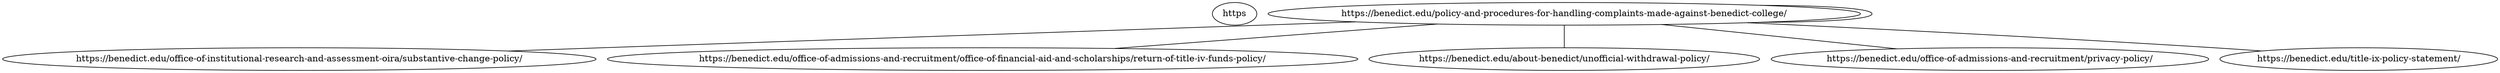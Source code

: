 graph  {
https [child_link="['https://benedict.edu/office-of-institutional-research-and-assessment-oira/substantive-change-policy/', 'https://benedict.edu/office-of-admissions-and-recruitment/office-of-financial-aid-and-scholarships/return-of-title-iv-funds-policy/', 'https://benedict.edu/about-benedict/unofficial-withdrawal-policy/', 'https://benedict.edu/policy-and-procedures-for-handling-complaints-made-against-benedict-college/', 'https://benedict.edu/office-of-admissions-and-recruitment/privacy-policy/', 'https://benedict.edu/title-ix-policy-statement/', 'https://benedict.edu/office-of-institutional-research-and-assessment-oira/substantive-change-policy/', 'https://benedict.edu/office-of-admissions-and-recruitment/office-of-financial-aid-and-scholarships/return-of-title-iv-funds-policy/', 'https://benedict.edu/about-benedict/unofficial-withdrawal-policy/', 'https://benedict.edu/policy-and-procedures-for-handling-complaints-made-against-benedict-college/']", data="b'\nPolicy and Procedures for Handling Complaints Made Against Benedict College | Benedict College | Columbia, South Carolina\nSkip to content\nSearch Benedict.edu\nCommunityWebmailTiger PortalCareers\nAPPLY\nCalendarNews & EventsMenu Toggle\nNewsroom The BEST Tiger News Archives Harambee Festival Photo Galleries\nAcademicsMenu Toggle\nSchoolsMenu Toggle\nSchool of Education, Health and Human ServicesMenu Toggle\nMaster of Science Sport Management\nTyrone Adam Burroughs School of Business and EntrepreneurshipMenu Toggle\nMaster of Business Administration\nSchool of Arts and Sciences School of Science and Engineering\nProgramsMenu Toggle\nCareer Development Services Student Freedom Initiative Honors Program Extended Learning Services\nRegistrar & RecordsMenu Toggle\nOffice of the Registrar & Student Records Transcripts Veterans Graduation Registrar Forms\nOffice of ResearchMenu Toggle\nOrganizational Structure Proposal Development Funding Sources Technology Transfer Office Office of Institutional Research and Assessment (OIRA)Menu Toggle\nSubstantive Change Policy Accreditation Information Student Achievement Data\nLibraryMenu Toggle\nBenjamin F. Payton Learning Resources Center\xe2\x80\x8b About the Library Library Vision and Mission Library Staff Floor Guide Library Policies Library Request About Collections\nNew StudentsMenu Toggle\nNew Student Orientation Parent Checklist FERPA Form Online Registration Tutorials User Account Services Social Media Toolkit for Students\nAdmission & AidMenu Toggle\nAdmissions and RecruitmentMenu Toggle\nOffice of Admissions and Recruitment Office of International Programs Campus Tours Apply Student AccountsMenu Toggle\nOffice of Student Accounts Tuition and Fees\nFinancial Aid & ScholarshipsMenu Toggle\nOffice of Financial Aid and Scholarships Tuition and Fees Financial Aid Forms FAFSA Form Return of Title IV Funds Policy Unofficial Withdrawal Policy Scholarships Make A Payment\nCampus LifeMenu Toggle\nStudent AffairsMenu Toggle\nHousing Student Health Services Dining Hall Campus Police Department Campus Bookstore Swinton Campus Center Gospel Choir Marching Tiger Band of Distinction Policy and Procedures for Handling Complaints Made Against Benedict College\nStudent ServicesMenu Toggle\nCampus Shuttle Counseling and Self-Development Student Handbook Information Technology Services\nAcademic SuccessMenu Toggle\nWelcome from the Student Success Center Academic Success Events Academic Recovery and Probation Management Accessibility Services & Accommodations First Year and Transition Initiatives Technology Support Videos Tutoring Services Writing Lab & Support Math Lab\nStudent ActivitiesMenu Toggle\nStudent Government Association Clubs, Organizations, Fraternities, and Sororities Miss and Mister Benedict College & the Royal Court Greek Life Staff Directory\nAlumniMenu Toggle\nAlumni Relations and Advancement ServicesMenu Toggle\nHomecoming Alumni Classes Half-Century Club Inductees Athletic Hall of Fame Benedict College Alumni Clubs Mather School National Alumni Association National Pre-Alumni Council\nBC National Alumni AssociationMenu Toggle\nBC Band Day in Harlem BCNAA Membership/Audacity to Dream/Annual Meeting Online Payment BCNAA Nomination BCNAA Annual Spring Meeting BCNAA Tiger Rewards BCNAA Awards Miss BCNAA BCNAA Newsletters BCNAA Update Records\nGiveMenu Toggle\nAnnual Gifts Alumni Annual Fund BCNAA Membership/Audacity to Dream/Annual Meeting Online Payment Reunion Gifts and Affinity Groups Memorial and Honor Gifts Capital and Endowed Gifts Donor Recognition Ways to Give\nAboutMenu Toggle\nAbout Benedict CollegeMenu Toggle\nHistory Mission & Vision Why Choose an HBCU? Board of Trustees Consumer Information Contact Us\nAdministrationMenu Toggle\nCampus Police Division of Business and Finance Office of Human Resources Office of Communications and Marketing\nOffice of the PresidentMenu Toggle\nAbout the President Strategic Plan Benedict College Quality Enhancement Plan (QEP)\nDirectory\nSearch Benedict.edu\nMain Menu\nMain Menu\nPolicy and Procedures for Handling Complaints Made Against Benedict College\nLearn More\nVisit\nApply\nDepartment Contact\n1600 Harden StreetColumbia, SC 29204\n803-253-5000\nOffice Hours\n9:00AM - 5:00PM\nPolicy:Complaints made against Benedict College, other than complaints made by students currentlyenrolled at the College, are reviewed and resolved following a systematic and expeditious process, with the Office of the Chief of Staff serving as the central repository for the record ofthe proceedings and resolution of all complaints.Procedure:A person who expresses a complaint about Benedict College must first attempt to resolve thecomplaint by working with the person(s) and office with which the complaint originated. If a resolution is not reached with this attempt, the person working with the complaint will advisethe complainant to state his/her complaint in writing, using the Written Complaint and Resolution Form, and submit it to the head of the applicable department. The written complaintmust be stated clearly, to include:Complainant\xe2\x80\x99s name, contact information, date of filing the complaint, and signatureNature and details of the complaint, including date of occurrence and a detailed description of the incident that resulted in the complaintThe complainant\xe2\x80\x99s proposed resolution to the complaintThe complaint should be filed as soon as possible after the incident occurs; if this is not feasible,the complaint should be filed within 90 days.The administrative office that receives the Written Complaint and Resolution Form takes the following actions:Initiates a record of handling the complaint, using the Written Complaint and Resolution Form, and forwards a copy to the Office of the Chief of Staff for trackingCompiles all information necessary for addressing the complaint, which may include conferences with the complainant and consultations with other staff and administrators, and reaches a resolution to thecomplaintProvides a written resolution to the complainant, with a copy to the Office of the Chief of StaffCompletes the Written Complaint and Resolution Form, files a copy in the respective office, and forwards a copy to the Office of the Chief of StaffThe complaint should be resolved within sixty (60) days from the date the complaint is filed.If the complainant disagrees with the resolution and wishes to pursue the matter further, he/she may appeal to the President of the College.The final appeal for written complaints against Benedict College is to the President of the College.The Office of the Chief of Staff maintains the records of the proceedings and resolutions of all complaintsagainst Benedict College.If the complainant disagrees with the President\xe2\x80\x99s resolution and wishes to pursue the matter further, he/she has the right to contact the SC Commission on Higher Education at https://www.che.sc.gov/CHE_Docs/AcademicAffairs/License/Complaint_procedures_and_form.pdf\nComplete the Written Complaint and Resolution Form\nDownload Form the Written Complaint and Resolution Form\nCommunity\nWebmail\nTiger Portal\nCareers\nCommunity\nWebmail\nTiger Portal\nCareers\nBenedict College1600 Harden Street,\xc2\xa0Columbia, South Carolina 29204Phone: \xc2\xa0803-253-5000 (Campus Operator)\nTwitter\nFacebook-f\nInstagram\nYoutube\n\xc2\xa9 2023 Benedict College. All rights reserved.\nDisclaimer\xc2\xa0 | \xc2\xa0Privacy Policy \xc2\xa0| \xc2\xa0Title IX Policy\nBenedict College is accredited by the Southern Association of Colleges and Schools Commission on Colleges to award baccalaureate and masters degrees. Contact the Southern Association of Colleges and Schools Commission on Colleges at\xc2\xa01866 Southern Lane, Decatur, Georgia 30033- 4097\xc2\xa0or call 404-679-4500 for questions about the accreditation of Benedict College.Notice of Nondiscriminatory PolicyBenedict College admits students of any race, color, national and ethnic origin to all the rights, privileges, programs, and activities generally accorded or made available to students at the school. It does not discriminate on the basis of race, color, national and ethnic origin in administration of its educational policies, admissions policies, scholarship and loan programs, and athletic and other school administered programs.\nSearch for:\nCalendarNews & EventsMenu Toggle\nNewsroom The BEST Tiger News Archives Harambee Festival Photo Galleries\nAcademicsMenu Toggle\nSchoolsMenu Toggle\nSchool of Education, Health and Human ServicesMenu Toggle\nMaster of Science Sport Management\nTyrone Adam Burroughs School of Business and EntrepreneurshipMenu Toggle\nMaster of Business Administration\nSchool of Arts and Sciences School of Science and Engineering\nProgramsMenu Toggle\nCareer Development Services Student Freedom Initiative Honors Program Extended Learning Services\nRegistrar & RecordsMenu Toggle\nOffice of the Registrar & Student Records Transcripts Veterans Graduation Registrar Forms\nOffice of ResearchMenu Toggle\nOrganizational Structure Proposal Development Funding Sources Technology Transfer Office Office of Institutional Research and Assessment (OIRA)Menu Toggle\nSubstantive Change Policy Accreditation Information Student Achievement Data\nLibraryMenu Toggle\nBenjamin F. Payton Learning Resources Center\xe2\x80\x8b About the Library Library Vision and Mission Library Staff Floor Guide Library Policies Library Request About Collections\nNew StudentsMenu Toggle\nNew Student Orientation Parent Checklist FERPA Form Online Registration Tutorials User Account Services Social Media Toolkit for Students\nAdmission & AidMenu Toggle\nAdmissions and RecruitmentMenu Toggle\nOffice of Admissions and Recruitment Office of International Programs Campus Tours Apply Student AccountsMenu Toggle\nOffice of Student Accounts Tuition and Fees\nFinancial Aid & ScholarshipsMenu Toggle\nOffice of Financial Aid and Scholarships Tuition and Fees Financial Aid Forms FAFSA Form Return of Title IV Funds Policy Unofficial Withdrawal Policy Scholarships Make A Payment\nCampus LifeMenu Toggle\nStudent AffairsMenu Toggle\nHousing Student Health Services Dining Hall Campus Police Department Campus Bookstore Swinton Campus Center Gospel Choir Marching Tiger Band of Distinction Policy and Procedures for Handling Complaints Made Against Benedict College\nStudent ServicesMenu Toggle\nCampus Shuttle Counseling and Self-Development Student Handbook Information Technology Services\nAcademic SuccessMenu Toggle\nWelcome from the Student Success Center Academic Success Events Academic Recovery and Probation Management Accessibility Services & Accommodations First Year and Transition Initiatives Technology Support Videos Tutoring Services Writing Lab & Support Math Lab\nStudent ActivitiesMenu Toggle\nStudent Government Association Clubs, Organizations, Fraternities, and Sororities Miss and Mister Benedict College & the Royal Court Greek Life Staff Directory\nAlumniMenu Toggle\nAlumni Relations and Advancement ServicesMenu Toggle\nHomecoming Alumni Classes Half-Century Club Inductees Athletic Hall of Fame Benedict College Alumni Clubs Mather School National Alumni Association National Pre-Alumni Council\nBC National Alumni AssociationMenu Toggle\nBC Band Day in Harlem BCNAA Membership/Audacity to Dream/Annual Meeting Online Payment BCNAA Nomination BCNAA Annual Spring Meeting BCNAA Tiger Rewards BCNAA Awards Miss BCNAA BCNAA Newsletters BCNAA Update Records\nGiveMenu Toggle\nAnnual Gifts Alumni Annual Fund BCNAA Membership/Audacity to Dream/Annual Meeting Online Payment Reunion Gifts and Affinity Groups Memorial and Honor Gifts Capital and Endowed Gifts Donor Recognition Ways to Give\nAboutMenu Toggle\nAbout Benedict CollegeMenu Toggle\nHistory Mission & Vision Why Choose an HBCU? Board of Trustees Consumer Information Contact Us\nAdministrationMenu Toggle\nCampus Police Division of Business and Finance Office of Human Resources Office of Communications and Marketing\nOffice of the PresidentMenu Toggle\nAbout the President Strategic Plan Benedict College Quality Enhancement Plan (QEP)\nDirectory\nCommunity\nWebmail\nTiger Portal\nCareers\nAPPLY\nStart typing and press enter to search\nSearch Benedict.edu\nAPPLY\nGIVE\nScroll to Top\nAboutPrograms and InitiativesNewsEvents and WorkshopsSuccess StoriesResources'"];
https [child_link="['https://benedict.edu/office-of-institutional-research-and-assessment-oira/substantive-change-policy/', 'https://benedict.edu/office-of-admissions-and-recruitment/office-of-financial-aid-and-scholarships/return-of-title-iv-funds-policy/', 'https://benedict.edu/about-benedict/unofficial-withdrawal-policy/', 'https://benedict.edu/policy-and-procedures-for-handling-complaints-made-against-benedict-college/', 'https://benedict.edu/wp-content/uploads/2021/09/14.2-Benedict-College-Substantive-Change-Policy-2021.pdf', 'https://benedict.edu/office-of-institutional-research-and-assessment-oira/substantive-change-policy/', 'https://benedict.edu/office-of-institutional-research-and-assessment-oira/substantive-change-policy/', 'https://benedict.edu/office-of-admissions-and-recruitment/privacy-policy/', 'https://benedict.edu/title-ix-policy-statement/', 'https://benedict.edu/office-of-institutional-research-and-assessment-oira/substantive-change-policy/', 'https://benedict.edu/office-of-admissions-and-recruitment/office-of-financial-aid-and-scholarships/return-of-title-iv-funds-policy/', 'https://benedict.edu/about-benedict/unofficial-withdrawal-policy/', 'https://benedict.edu/policy-and-procedures-for-handling-complaints-made-against-benedict-college/']", data="b'\nSubstantive Change Policy | Benedict College | Columbia, South Carolina\nSkip to content\nSearch Benedict.edu\nCommunityWebmailTiger PortalCareers\nAPPLY\nCalendarNews & EventsMenu Toggle\nNewsroom The BEST Tiger News Archives Harambee Festival Photo Galleries\nAcademicsMenu Toggle\nSchoolsMenu Toggle\nSchool of Education, Health and Human ServicesMenu Toggle\nMaster of Science Sport Management\nTyrone Adam Burroughs School of Business and EntrepreneurshipMenu Toggle\nMaster of Business Administration\nSchool of Arts and Sciences School of Science and Engineering\nProgramsMenu Toggle\nCareer Development Services Student Freedom Initiative Honors Program Extended Learning Services\nRegistrar & RecordsMenu Toggle\nOffice of the Registrar & Student Records Transcripts Veterans Graduation Registrar Forms\nOffice of ResearchMenu Toggle\nOrganizational Structure Proposal Development Funding Sources Technology Transfer Office Office of Institutional Research and Assessment (OIRA)Menu Toggle\nSubstantive Change Policy Accreditation Information Student Achievement Data\nLibraryMenu Toggle\nBenjamin F. Payton Learning Resources Center\xe2\x80\x8b About the Library Library Vision and Mission Library Staff Floor Guide Library Policies Library Request About Collections\nNew StudentsMenu Toggle\nNew Student Orientation Parent Checklist FERPA Form Online Registration Tutorials User Account Services Social Media Toolkit for Students\nAdmission & AidMenu Toggle\nAdmissions and RecruitmentMenu Toggle\nOffice of Admissions and Recruitment Office of International Programs Campus Tours Apply Student AccountsMenu Toggle\nOffice of Student Accounts Tuition and Fees\nFinancial Aid & ScholarshipsMenu Toggle\nOffice of Financial Aid and Scholarships Tuition and Fees Financial Aid Forms FAFSA Form Return of Title IV Funds Policy Unofficial Withdrawal Policy Scholarships Make A Payment\nCampus LifeMenu Toggle\nStudent AffairsMenu Toggle\nHousing Student Health Services Dining Hall Campus Police Department Campus Bookstore Swinton Campus Center Gospel Choir Marching Tiger Band of Distinction Policy and Procedures for Handling Complaints Made Against Benedict College\nStudent ServicesMenu Toggle\nCampus Shuttle Counseling and Self-Development Student Handbook Information Technology Services\nAcademic SuccessMenu Toggle\nWelcome from the Student Success Center Academic Success Events Academic Recovery and Probation Management Accessibility Services & Accommodations First Year and Transition Initiatives Technology Support Videos Tutoring Services Writing Lab & Support Math Lab\nStudent ActivitiesMenu Toggle\nStudent Government Association Clubs, Organizations, Fraternities, and Sororities Miss and Mister Benedict College & the Royal Court Greek Life Staff Directory\nAlumniMenu Toggle\nAlumni Relations and Advancement ServicesMenu Toggle\nHomecoming Alumni Classes Half-Century Club Inductees Athletic Hall of Fame Benedict College Alumni Clubs Mather School National Alumni Association National Pre-Alumni Council\nBC National Alumni AssociationMenu Toggle\nBC Band Day in Harlem BCNAA Membership/Audacity to Dream/Annual Meeting Online Payment BCNAA Nomination BCNAA Annual Spring Meeting BCNAA Tiger Rewards BCNAA Awards Miss BCNAA BCNAA Newsletters BCNAA Update Records\nGiveMenu Toggle\nAnnual Gifts Alumni Annual Fund BCNAA Membership/Audacity to Dream/Annual Meeting Online Payment Reunion Gifts and Affinity Groups Memorial and Honor Gifts Capital and Endowed Gifts Donor Recognition Ways to Give\nAboutMenu Toggle\nAbout Benedict CollegeMenu Toggle\nHistory Mission & Vision Why Choose an HBCU? Board of Trustees Consumer Information Contact Us\nAdministrationMenu Toggle\nCampus Police Division of Business and Finance Office of Human Resources Office of Communications and Marketing\nOffice of the PresidentMenu Toggle\nAbout the President Strategic Plan Benedict College Quality Enhancement Plan (QEP)\nDirectory\nSearch Benedict.edu\nMain Menu\nMain Menu\nSubstantive Change Policy\nLearn More\nVisit\nApply\nBenedict College maintains a Substantive Change Policy that guides its approach to approving and reporting significant changes in its mission, infrastructure, and educational activities. These changes, which alter the character of the institution and/or the essential nature of its services, must be duly reviewed for their impact on a broad range of constituencies and reported to the college\xe2\x80\x99s accrediting bodies.\xc2\xa0 As such, all campus units are required to regularly review and comply with the guidelines contained herein to ensure systematic review, appropriate approvals, and timely reporting prior to the implementation of any substantive change, as defined in this policy.For questions regarding the policy or for assistance in determining if a proposed change qualifies as a substantive change, please contact the College\xe2\x80\x99s SACSCOC Accreditation liaison, Dr, Kimberly Haynes Stephens at (803) 705-4747 or Kimberly.Haynes@Benedict.edu.\nPolicy Document\nOffice of Institutional Research and Assessment (OIRA)\nAccreditation Information\nSubstantive Change Policy\nStudent Achievement Data\nMenu\nOffice of Institutional Research and Assessment (OIRA)\nAccreditation Information\nSubstantive Change Policy\nStudent Achievement Data\nCommunity\nWebmail\nTiger Portal\nCareers\nCommunity\nWebmail\nTiger Portal\nCareers\nBenedict College1600 Harden Street,\xc2\xa0Columbia, South Carolina 29204Phone: \xc2\xa0803-253-5000 (Campus Operator)\nTwitter\nFacebook-f\nInstagram\nYoutube\n\xc2\xa9 2023 Benedict College. All rights reserved.\nDisclaimer\xc2\xa0 | \xc2\xa0Privacy Policy \xc2\xa0| \xc2\xa0Title IX Policy\nBenedict College is accredited by the Southern Association of Colleges and Schools Commission on Colleges to award baccalaureate and masters degrees. Contact the Southern Association of Colleges and Schools Commission on Colleges at\xc2\xa01866 Southern Lane, Decatur, Georgia 30033- 4097\xc2\xa0or call 404-679-4500 for questions about the accreditation of Benedict College.Notice of Nondiscriminatory PolicyBenedict College admits students of any race, color, national and ethnic origin to all the rights, privileges, programs, and activities generally accorded or made available to students at the school. It does not discriminate on the basis of race, color, national and ethnic origin in administration of its educational policies, admissions policies, scholarship and loan programs, and athletic and other school administered programs.\nSearch for:\nCalendarNews & EventsMenu Toggle\nNewsroom The BEST Tiger News Archives Harambee Festival Photo Galleries\nAcademicsMenu Toggle\nSchoolsMenu Toggle\nSchool of Education, Health and Human ServicesMenu Toggle\nMaster of Science Sport Management\nTyrone Adam Burroughs School of Business and EntrepreneurshipMenu Toggle\nMaster of Business Administration\nSchool of Arts and Sciences School of Science and Engineering\nProgramsMenu Toggle\nCareer Development Services Student Freedom Initiative Honors Program Extended Learning Services\nRegistrar & RecordsMenu Toggle\nOffice of the Registrar & Student Records Transcripts Veterans Graduation Registrar Forms\nOffice of ResearchMenu Toggle\nOrganizational Structure Proposal Development Funding Sources Technology Transfer Office Office of Institutional Research and Assessment (OIRA)Menu Toggle\nSubstantive Change Policy Accreditation Information Student Achievement Data\nLibraryMenu Toggle\nBenjamin F. Payton Learning Resources Center\xe2\x80\x8b About the Library Library Vision and Mission Library Staff Floor Guide Library Policies Library Request About Collections\nNew StudentsMenu Toggle\nNew Student Orientation Parent Checklist FERPA Form Online Registration Tutorials User Account Services Social Media Toolkit for Students\nAdmission & AidMenu Toggle\nAdmissions and RecruitmentMenu Toggle\nOffice of Admissions and Recruitment Office of International Programs Campus Tours Apply Student AccountsMenu Toggle\nOffice of Student Accounts Tuition and Fees\nFinancial Aid & ScholarshipsMenu Toggle\nOffice of Financial Aid and Scholarships Tuition and Fees Financial Aid Forms FAFSA Form Return of Title IV Funds Policy Unofficial Withdrawal Policy Scholarships Make A Payment\nCampus LifeMenu Toggle\nStudent AffairsMenu Toggle\nHousing Student Health Services Dining Hall Campus Police Department Campus Bookstore Swinton Campus Center Gospel Choir Marching Tiger Band of Distinction Policy and Procedures for Handling Complaints Made Against Benedict College\nStudent ServicesMenu Toggle\nCampus Shuttle Counseling and Self-Development Student Handbook Information Technology Services\nAcademic SuccessMenu Toggle\nWelcome from the Student Success Center Academic Success Events Academic Recovery and Probation Management Accessibility Services & Accommodations First Year and Transition Initiatives Technology Support Videos Tutoring Services Writing Lab & Support Math Lab\nStudent ActivitiesMenu Toggle\nStudent Government Association Clubs, Organizations, Fraternities, and Sororities Miss and Mister Benedict College & the Royal Court Greek Life Staff Directory\nAlumniMenu Toggle\nAlumni Relations and Advancement ServicesMenu Toggle\nHomecoming Alumni Classes Half-Century Club Inductees Athletic Hall of Fame Benedict College Alumni Clubs Mather School National Alumni Association National Pre-Alumni Council\nBC National Alumni AssociationMenu Toggle\nBC Band Day in Harlem BCNAA Membership/Audacity to Dream/Annual Meeting Online Payment BCNAA Nomination BCNAA Annual Spring Meeting BCNAA Tiger Rewards BCNAA Awards Miss BCNAA BCNAA Newsletters BCNAA Update Records\nGiveMenu Toggle\nAnnual Gifts Alumni Annual Fund BCNAA Membership/Audacity to Dream/Annual Meeting Online Payment Reunion Gifts and Affinity Groups Memorial and Honor Gifts Capital and Endowed Gifts Donor Recognition Ways to Give\nAboutMenu Toggle\nAbout Benedict CollegeMenu Toggle\nHistory Mission & Vision Why Choose an HBCU? Board of Trustees Consumer Information Contact Us\nAdministrationMenu Toggle\nCampus Police Division of Business and Finance Office of Human Resources Office of Communications and Marketing\nOffice of the PresidentMenu Toggle\nAbout the President Strategic Plan Benedict College Quality Enhancement Plan (QEP)\nDirectory\nCommunity\nWebmail\nTiger Portal\nCareers\nAPPLY\nStart typing and press enter to search\nSearch Benedict.edu\nAPPLY\nGIVE\nScroll to Top\nAboutPrograms and InitiativesNewsEvents and WorkshopsSuccess StoriesResources'"];
https [child_link="['https://benedict.edu/office-of-institutional-research-and-assessment-oira/substantive-change-policy/', 'https://benedict.edu/office-of-admissions-and-recruitment/office-of-financial-aid-and-scholarships/return-of-title-iv-funds-policy/', 'https://benedict.edu/about-benedict/unofficial-withdrawal-policy/', 'https://benedict.edu/policy-and-procedures-for-handling-complaints-made-against-benedict-college/', 'https://benedict.edu/office-of-admissions-and-recruitment/office-of-financial-aid-and-scholarships/return-of-title-iv-funds-policy/', 'https://benedict.edu/about-benedict/unofficial-withdrawal-policy/', 'https://benedict.edu/office-of-admissions-and-recruitment/office-of-financial-aid-and-scholarships/return-of-title-iv-funds-policy/', 'https://benedict.edu/about-benedict/unofficial-withdrawal-policy/', 'https://benedict.edu/office-of-admissions-and-recruitment/privacy-policy/', 'https://benedict.edu/title-ix-policy-statement/', 'https://benedict.edu/office-of-institutional-research-and-assessment-oira/substantive-change-policy/', 'https://benedict.edu/office-of-admissions-and-recruitment/office-of-financial-aid-and-scholarships/return-of-title-iv-funds-policy/', 'https://benedict.edu/about-benedict/unofficial-withdrawal-policy/', 'https://benedict.edu/policy-and-procedures-for-handling-complaints-made-against-benedict-college/']", data="b'\nReturn of Title IV Funds Policy | Benedict College | Columbia, South Carolina\nSkip to content\nSearch Benedict.edu\nCommunityWebmailTiger PortalCareers\nAPPLY\nCalendarNews & EventsMenu Toggle\nNewsroom The BEST Tiger News Archives Harambee Festival Photo Galleries\nAcademicsMenu Toggle\nSchoolsMenu Toggle\nSchool of Education, Health and Human ServicesMenu Toggle\nMaster of Science Sport Management\nTyrone Adam Burroughs School of Business and EntrepreneurshipMenu Toggle\nMaster of Business Administration\nSchool of Arts and Sciences School of Science and Engineering\nProgramsMenu Toggle\nCareer Development Services Student Freedom Initiative Honors Program Extended Learning Services\nRegistrar & RecordsMenu Toggle\nOffice of the Registrar & Student Records Transcripts Veterans Graduation Registrar Forms\nOffice of ResearchMenu Toggle\nOrganizational Structure Proposal Development Funding Sources Technology Transfer Office Office of Institutional Research and Assessment (OIRA)Menu Toggle\nSubstantive Change Policy Accreditation Information Student Achievement Data\nLibraryMenu Toggle\nBenjamin F. Payton Learning Resources Center\xe2\x80\x8b About the Library Library Vision and Mission Library Staff Floor Guide Library Policies Library Request About Collections\nNew StudentsMenu Toggle\nNew Student Orientation Parent Checklist FERPA Form Online Registration Tutorials User Account Services Social Media Toolkit for Students\nAdmission & AidMenu Toggle\nAdmissions and RecruitmentMenu Toggle\nOffice of Admissions and Recruitment Office of International Programs Campus Tours Apply Student AccountsMenu Toggle\nOffice of Student Accounts Tuition and Fees\nFinancial Aid & ScholarshipsMenu Toggle\nOffice of Financial Aid and Scholarships Tuition and Fees Financial Aid Forms FAFSA Form Return of Title IV Funds Policy Unofficial Withdrawal Policy Scholarships Make A Payment\nCampus LifeMenu Toggle\nStudent AffairsMenu Toggle\nHousing Student Health Services Dining Hall Campus Police Department Campus Bookstore Swinton Campus Center Gospel Choir Marching Tiger Band of Distinction Policy and Procedures for Handling Complaints Made Against Benedict College\nStudent ServicesMenu Toggle\nCampus Shuttle Counseling and Self-Development Student Handbook Information Technology Services\nAcademic SuccessMenu Toggle\nWelcome from the Student Success Center Academic Success Events Academic Recovery and Probation Management Accessibility Services & Accommodations First Year and Transition Initiatives Technology Support Videos Tutoring Services Writing Lab & Support Math Lab\nStudent ActivitiesMenu Toggle\nStudent Government Association Clubs, Organizations, Fraternities, and Sororities Miss and Mister Benedict College & the Royal Court Greek Life Staff Directory\nAlumniMenu Toggle\nAlumni Relations and Advancement ServicesMenu Toggle\nHomecoming Alumni Classes Half-Century Club Inductees Athletic Hall of Fame Benedict College Alumni Clubs Mather School National Alumni Association National Pre-Alumni Council\nBC National Alumni AssociationMenu Toggle\nBC Band Day in Harlem BCNAA Membership/Audacity to Dream/Annual Meeting Online Payment BCNAA Nomination BCNAA Annual Spring Meeting BCNAA Tiger Rewards BCNAA Awards Miss BCNAA BCNAA Newsletters BCNAA Update Records\nGiveMenu Toggle\nAnnual Gifts Alumni Annual Fund BCNAA Membership/Audacity to Dream/Annual Meeting Online Payment Reunion Gifts and Affinity Groups Memorial and Honor Gifts Capital and Endowed Gifts Donor Recognition Ways to Give\nAboutMenu Toggle\nAbout Benedict CollegeMenu Toggle\nHistory Mission & Vision Why Choose an HBCU? Board of Trustees Consumer Information Contact Us\nAdministrationMenu Toggle\nCampus Police Division of Business and Finance Office of Human Resources Office of Communications and Marketing\nOffice of the PresidentMenu Toggle\nAbout the President Strategic Plan Benedict College Quality Enhancement Plan (QEP)\nDirectory\nSearch Benedict.edu\nMain Menu\nMain Menu\nReturn of Title IV Funds Policy\nLearn More\nVisit\nApply\nDepartment Contact\n1600 Harden StreetColumbia, SC 29204\n803-705-4418\nfinancial.aid@benedict.edu\nOffice Hours\nMonday-Thursday\n1:00PM - 4:00PM\nFriday\nBy Appointment Only\nReturn of Title IV Funds Policy for Students Receiving Federal Financial AidWhen a student withdraws during a period of enrollment in which he/she has begun attendance and has received federal Title IV financial aid, Benedict College is required to determine the amount of earned and unearned Title IV aid. A student is eligible to retain the percentage of Title IV aid disbursed or that could have been disbursed that is equal to the percentage of the enrollment period completed by the student (calculated daily). Scheduled breaks of five or more consecutive days are excluded. The unearned Title IV aid must be returned to the appropriate federal aid program(s). If the student has completed more than 60% of the enrollment period, no Title IV aid needs to be returned.\nTuition and Fees\nFinancial Aid Forms\nFAFSA\nReturn of Title IV Funds Policy\nUnofficial Withdrawal Policy\nScholarships\nMake A Payment\nMenu\nTuition and Fees\nFinancial Aid Forms\nFAFSA\nReturn of Title IV Funds Policy\nUnofficial Withdrawal Policy\nScholarships\nMake A Payment\nCommunity\nWebmail\nTiger Portal\nCareers\nCommunity\nWebmail\nTiger Portal\nCareers\nBenedict College1600 Harden Street,\xc2\xa0Columbia, South Carolina 29204Phone: \xc2\xa0803-253-5000 (Campus Operator)\nTwitter\nFacebook-f\nInstagram\nYoutube\n\xc2\xa9 2023 Benedict College. All rights reserved.\nDisclaimer\xc2\xa0 | \xc2\xa0Privacy Policy \xc2\xa0| \xc2\xa0Title IX Policy\nBenedict College is accredited by the Southern Association of Colleges and Schools Commission on Colleges to award baccalaureate and masters degrees. Contact the Southern Association of Colleges and Schools Commission on Colleges at\xc2\xa01866 Southern Lane, Decatur, Georgia 30033- 4097\xc2\xa0or call 404-679-4500 for questions about the accreditation of Benedict College.Notice of Nondiscriminatory PolicyBenedict College admits students of any race, color, national and ethnic origin to all the rights, privileges, programs, and activities generally accorded or made available to students at the school. It does not discriminate on the basis of race, color, national and ethnic origin in administration of its educational policies, admissions policies, scholarship and loan programs, and athletic and other school administered programs.\nSearch for:\nCalendarNews & EventsMenu Toggle\nNewsroom The BEST Tiger News Archives Harambee Festival Photo Galleries\nAcademicsMenu Toggle\nSchoolsMenu Toggle\nSchool of Education, Health and Human ServicesMenu Toggle\nMaster of Science Sport Management\nTyrone Adam Burroughs School of Business and EntrepreneurshipMenu Toggle\nMaster of Business Administration\nSchool of Arts and Sciences School of Science and Engineering\nProgramsMenu Toggle\nCareer Development Services Student Freedom Initiative Honors Program Extended Learning Services\nRegistrar & RecordsMenu Toggle\nOffice of the Registrar & Student Records Transcripts Veterans Graduation Registrar Forms\nOffice of ResearchMenu Toggle\nOrganizational Structure Proposal Development Funding Sources Technology Transfer Office Office of Institutional Research and Assessment (OIRA)Menu Toggle\nSubstantive Change Policy Accreditation Information Student Achievement Data\nLibraryMenu Toggle\nBenjamin F. Payton Learning Resources Center\xe2\x80\x8b About the Library Library Vision and Mission Library Staff Floor Guide Library Policies Library Request About Collections\nNew StudentsMenu Toggle\nNew Student Orientation Parent Checklist FERPA Form Online Registration Tutorials User Account Services Social Media Toolkit for Students\nAdmission & AidMenu Toggle\nAdmissions and RecruitmentMenu Toggle\nOffice of Admissions and Recruitment Office of International Programs Campus Tours Apply Student AccountsMenu Toggle\nOffice of Student Accounts Tuition and Fees\nFinancial Aid & ScholarshipsMenu Toggle\nOffice of Financial Aid and Scholarships Tuition and Fees Financial Aid Forms FAFSA Form Return of Title IV Funds Policy Unofficial Withdrawal Policy Scholarships Make A Payment\nCampus LifeMenu Toggle\nStudent AffairsMenu Toggle\nHousing Student Health Services Dining Hall Campus Police Department Campus Bookstore Swinton Campus Center Gospel Choir Marching Tiger Band of Distinction Policy and Procedures for Handling Complaints Made Against Benedict College\nStudent ServicesMenu Toggle\nCampus Shuttle Counseling and Self-Development Student Handbook Information Technology Services\nAcademic SuccessMenu Toggle\nWelcome from the Student Success Center Academic Success Events Academic Recovery and Probation Management Accessibility Services & Accommodations First Year and Transition Initiatives Technology Support Videos Tutoring Services Writing Lab & Support Math Lab\nStudent ActivitiesMenu Toggle\nStudent Government Association Clubs, Organizations, Fraternities, and Sororities Miss and Mister Benedict College & the Royal Court Greek Life Staff Directory\nAlumniMenu Toggle\nAlumni Relations and Advancement ServicesMenu Toggle\nHomecoming Alumni Classes Half-Century Club Inductees Athletic Hall of Fame Benedict College Alumni Clubs Mather School National Alumni Association National Pre-Alumni Council\nBC National Alumni AssociationMenu Toggle\nBC Band Day in Harlem BCNAA Membership/Audacity to Dream/Annual Meeting Online Payment BCNAA Nomination BCNAA Annual Spring Meeting BCNAA Tiger Rewards BCNAA Awards Miss BCNAA BCNAA Newsletters BCNAA Update Records\nGiveMenu Toggle\nAnnual Gifts Alumni Annual Fund BCNAA Membership/Audacity to Dream/Annual Meeting Online Payment Reunion Gifts and Affinity Groups Memorial and Honor Gifts Capital and Endowed Gifts Donor Recognition Ways to Give\nAboutMenu Toggle\nAbout Benedict CollegeMenu Toggle\nHistory Mission & Vision Why Choose an HBCU? Board of Trustees Consumer Information Contact Us\nAdministrationMenu Toggle\nCampus Police Division of Business and Finance Office of Human Resources Office of Communications and Marketing\nOffice of the PresidentMenu Toggle\nAbout the President Strategic Plan Benedict College Quality Enhancement Plan (QEP)\nDirectory\nCommunity\nWebmail\nTiger Portal\nCareers\nAPPLY\nStart typing and press enter to search\nSearch Benedict.edu\nAPPLY\nGIVE\nScroll to Top\nAboutPrograms and InitiativesNewsEvents and WorkshopsSuccess StoriesResources'"];
https [child_link="['https://benedict.edu/office-of-institutional-research-and-assessment-oira/substantive-change-policy/', 'https://benedict.edu/office-of-admissions-and-recruitment/office-of-financial-aid-and-scholarships/return-of-title-iv-funds-policy/', 'https://benedict.edu/about-benedict/unofficial-withdrawal-policy/', 'https://benedict.edu/policy-and-procedures-for-handling-complaints-made-against-benedict-college/', 'https://benedict.edu/office-of-admissions-and-recruitment/office-of-financial-aid-and-scholarships/return-of-title-iv-funds-policy/', 'https://benedict.edu/about-benedict/unofficial-withdrawal-policy/', 'https://benedict.edu/office-of-admissions-and-recruitment/office-of-financial-aid-and-scholarships/return-of-title-iv-funds-policy/', 'https://benedict.edu/about-benedict/unofficial-withdrawal-policy/', 'https://benedict.edu/office-of-admissions-and-recruitment/privacy-policy/', 'https://benedict.edu/title-ix-policy-statement/', 'https://benedict.edu/office-of-institutional-research-and-assessment-oira/substantive-change-policy/', 'https://benedict.edu/office-of-admissions-and-recruitment/office-of-financial-aid-and-scholarships/return-of-title-iv-funds-policy/', 'https://benedict.edu/about-benedict/unofficial-withdrawal-policy/', 'https://benedict.edu/policy-and-procedures-for-handling-complaints-made-against-benedict-college/']", data="b'\nUnofficial Withdrawal Policy | Benedict College | Columbia, South Carolina\nSkip to content\nSearch Benedict.edu\nCommunityWebmailTiger PortalCareers\nAPPLY\nCalendarNews & EventsMenu Toggle\nNewsroom The BEST Tiger News Archives Harambee Festival Photo Galleries\nAcademicsMenu Toggle\nSchoolsMenu Toggle\nSchool of Education, Health and Human ServicesMenu Toggle\nMaster of Science Sport Management\nTyrone Adam Burroughs School of Business and EntrepreneurshipMenu Toggle\nMaster of Business Administration\nSchool of Arts and Sciences School of Science and Engineering\nProgramsMenu Toggle\nCareer Development Services Student Freedom Initiative Honors Program Extended Learning Services\nRegistrar & RecordsMenu Toggle\nOffice of the Registrar & Student Records Transcripts Veterans Graduation Registrar Forms\nOffice of ResearchMenu Toggle\nOrganizational Structure Proposal Development Funding Sources Technology Transfer Office Office of Institutional Research and Assessment (OIRA)Menu Toggle\nSubstantive Change Policy Accreditation Information Student Achievement Data\nLibraryMenu Toggle\nBenjamin F. Payton Learning Resources Center\xe2\x80\x8b About the Library Library Vision and Mission Library Staff Floor Guide Library Policies Library Request About Collections\nNew StudentsMenu Toggle\nNew Student Orientation Parent Checklist FERPA Form Online Registration Tutorials User Account Services Social Media Toolkit for Students\nAdmission & AidMenu Toggle\nAdmissions and RecruitmentMenu Toggle\nOffice of Admissions and Recruitment Office of International Programs Campus Tours Apply Student AccountsMenu Toggle\nOffice of Student Accounts Tuition and Fees\nFinancial Aid & ScholarshipsMenu Toggle\nOffice of Financial Aid and Scholarships Tuition and Fees Financial Aid Forms FAFSA Form Return of Title IV Funds Policy Unofficial Withdrawal Policy Scholarships Make A Payment\nCampus LifeMenu Toggle\nStudent AffairsMenu Toggle\nHousing Student Health Services Dining Hall Campus Police Department Campus Bookstore Swinton Campus Center Gospel Choir Marching Tiger Band of Distinction Policy and Procedures for Handling Complaints Made Against Benedict College\nStudent ServicesMenu Toggle\nCampus Shuttle Counseling and Self-Development Student Handbook Information Technology Services\nAcademic SuccessMenu Toggle\nWelcome from the Student Success Center Academic Success Events Academic Recovery and Probation Management Accessibility Services & Accommodations First Year and Transition Initiatives Technology Support Videos Tutoring Services Writing Lab & Support Math Lab\nStudent ActivitiesMenu Toggle\nStudent Government Association Clubs, Organizations, Fraternities, and Sororities Miss and Mister Benedict College & the Royal Court Greek Life Staff Directory\nAlumniMenu Toggle\nAlumni Relations and Advancement ServicesMenu Toggle\nHomecoming Alumni Classes Half-Century Club Inductees Athletic Hall of Fame Benedict College Alumni Clubs Mather School National Alumni Association National Pre-Alumni Council\nBC National Alumni AssociationMenu Toggle\nBC Band Day in Harlem BCNAA Membership/Audacity to Dream/Annual Meeting Online Payment BCNAA Nomination BCNAA Annual Spring Meeting BCNAA Tiger Rewards BCNAA Awards Miss BCNAA BCNAA Newsletters BCNAA Update Records\nGiveMenu Toggle\nAnnual Gifts Alumni Annual Fund BCNAA Membership/Audacity to Dream/Annual Meeting Online Payment Reunion Gifts and Affinity Groups Memorial and Honor Gifts Capital and Endowed Gifts Donor Recognition Ways to Give\nAboutMenu Toggle\nAbout Benedict CollegeMenu Toggle\nHistory Mission & Vision Why Choose an HBCU? Board of Trustees Consumer Information Contact Us\nAdministrationMenu Toggle\nCampus Police Division of Business and Finance Office of Human Resources Office of Communications and Marketing\nOffice of the PresidentMenu Toggle\nAbout the President Strategic Plan Benedict College Quality Enhancement Plan (QEP)\nDirectory\nSearch Benedict.edu\nMain Menu\nMain Menu\nUnofficial Withdrawal Policy\nLearn More\nVisit\nApply\nDepartment Contact\n1600 Harden StreetColumbia, SC 29204\n803-705-4418\nfinancial.aid@benedict.edu\nOffice Hours\nMonday\n1:00PM - 4:00PM\nTuesday\nClosed\nWednesday-Thursday\n1:00PM - 4:00PM\nFriday\nClosed\nStudents receiving federal Title IV financial aid, who do not pass any courses and who do not officially withdraw from the College are considered \xe2\x80\x9cunofficially withdrawn.\xe2\x80\x9d The following procedures are used to determine if students never attend class and/or withdraw unofficially, and to determine repayments due back to aid programs.At the end of each semester, a report is generated of all students who have Title IV federal aid and who have a semester GPA of 0.00. Those students who have all \xe2\x80\x9cF\xe2\x80\x98s\xe2\x80\x9d are assumed to be \xe2\x80\x98unofficially withdrawn\xe2\x80\x99.The last date of attendance as reported by any of the instructors is determined and used in the Return of Title IV Funds calculation.If a last day of attendance cannot otherwise be determined, the student is assumed to have attended 50% of the enrollment period and the formula is calculated based on that length of attendance.\nTuition and Fees\nFinancial Aid Forms\nFAFSA\nReturn of Title IV Funds Policy\nUnofficial Withdrawal Policy\nScholarships\nMake A Payment\nMenu\nTuition and Fees\nFinancial Aid Forms\nFAFSA\nReturn of Title IV Funds Policy\nUnofficial Withdrawal Policy\nScholarships\nMake A Payment\nCommunity\nWebmail\nTiger Portal\nCareers\nCommunity\nWebmail\nTiger Portal\nCareers\nBenedict College1600 Harden Street,\xc2\xa0Columbia, South Carolina 29204Phone: \xc2\xa0803-253-5000 (Campus Operator)\nTwitter\nFacebook-f\nInstagram\nYoutube\n\xc2\xa9 2023 Benedict College. All rights reserved.\nDisclaimer\xc2\xa0 | \xc2\xa0Privacy Policy \xc2\xa0| \xc2\xa0Title IX Policy\nBenedict College is accredited by the Southern Association of Colleges and Schools Commission on Colleges to award baccalaureate and masters degrees. Contact the Southern Association of Colleges and Schools Commission on Colleges at\xc2\xa01866 Southern Lane, Decatur, Georgia 30033- 4097\xc2\xa0or call 404-679-4500 for questions about the accreditation of Benedict College.Notice of Nondiscriminatory PolicyBenedict College admits students of any race, color, national and ethnic origin to all the rights, privileges, programs, and activities generally accorded or made available to students at the school. It does not discriminate on the basis of race, color, national and ethnic origin in administration of its educational policies, admissions policies, scholarship and loan programs, and athletic and other school administered programs.\nSearch for:\nCalendarNews & EventsMenu Toggle\nNewsroom The BEST Tiger News Archives Harambee Festival Photo Galleries\nAcademicsMenu Toggle\nSchoolsMenu Toggle\nSchool of Education, Health and Human ServicesMenu Toggle\nMaster of Science Sport Management\nTyrone Adam Burroughs School of Business and EntrepreneurshipMenu Toggle\nMaster of Business Administration\nSchool of Arts and Sciences School of Science and Engineering\nProgramsMenu Toggle\nCareer Development Services Student Freedom Initiative Honors Program Extended Learning Services\nRegistrar & RecordsMenu Toggle\nOffice of the Registrar & Student Records Transcripts Veterans Graduation Registrar Forms\nOffice of ResearchMenu Toggle\nOrganizational Structure Proposal Development Funding Sources Technology Transfer Office Office of Institutional Research and Assessment (OIRA)Menu Toggle\nSubstantive Change Policy Accreditation Information Student Achievement Data\nLibraryMenu Toggle\nBenjamin F. Payton Learning Resources Center\xe2\x80\x8b About the Library Library Vision and Mission Library Staff Floor Guide Library Policies Library Request About Collections\nNew StudentsMenu Toggle\nNew Student Orientation Parent Checklist FERPA Form Online Registration Tutorials User Account Services Social Media Toolkit for Students\nAdmission & AidMenu Toggle\nAdmissions and RecruitmentMenu Toggle\nOffice of Admissions and Recruitment Office of International Programs Campus Tours Apply Student AccountsMenu Toggle\nOffice of Student Accounts Tuition and Fees\nFinancial Aid & ScholarshipsMenu Toggle\nOffice of Financial Aid and Scholarships Tuition and Fees Financial Aid Forms FAFSA Form Return of Title IV Funds Policy Unofficial Withdrawal Policy Scholarships Make A Payment\nCampus LifeMenu Toggle\nStudent AffairsMenu Toggle\nHousing Student Health Services Dining Hall Campus Police Department Campus Bookstore Swinton Campus Center Gospel Choir Marching Tiger Band of Distinction Policy and Procedures for Handling Complaints Made Against Benedict College\nStudent ServicesMenu Toggle\nCampus Shuttle Counseling and Self-Development Student Handbook Information Technology Services\nAcademic SuccessMenu Toggle\nWelcome from the Student Success Center Academic Success Events Academic Recovery and Probation Management Accessibility Services & Accommodations First Year and Transition Initiatives Technology Support Videos Tutoring Services Writing Lab & Support Math Lab\nStudent ActivitiesMenu Toggle\nStudent Government Association Clubs, Organizations, Fraternities, and Sororities Miss and Mister Benedict College & the Royal Court Greek Life Staff Directory\nAlumniMenu Toggle\nAlumni Relations and Advancement ServicesMenu Toggle\nHomecoming Alumni Classes Half-Century Club Inductees Athletic Hall of Fame Benedict College Alumni Clubs Mather School National Alumni Association National Pre-Alumni Council\nBC National Alumni AssociationMenu Toggle\nBC Band Day in Harlem BCNAA Membership/Audacity to Dream/Annual Meeting Online Payment BCNAA Nomination BCNAA Annual Spring Meeting BCNAA Tiger Rewards BCNAA Awards Miss BCNAA BCNAA Newsletters BCNAA Update Records\nGiveMenu Toggle\nAnnual Gifts Alumni Annual Fund BCNAA Membership/Audacity to Dream/Annual Meeting Online Payment Reunion Gifts and Affinity Groups Memorial and Honor Gifts Capital and Endowed Gifts Donor Recognition Ways to Give\nAboutMenu Toggle\nAbout Benedict CollegeMenu Toggle\nHistory Mission & Vision Why Choose an HBCU? Board of Trustees Consumer Information Contact Us\nAdministrationMenu Toggle\nCampus Police Division of Business and Finance Office of Human Resources Office of Communications and Marketing\nOffice of the PresidentMenu Toggle\nAbout the President Strategic Plan Benedict College Quality Enhancement Plan (QEP)\nDirectory\nCommunity\nWebmail\nTiger Portal\nCareers\nAPPLY\nStart typing and press enter to search\nSearch Benedict.edu\nAPPLY\nGIVE\nScroll to Top\nAboutPrograms and InitiativesNewsEvents and WorkshopsSuccess StoriesResources'"];
https [child_link="['https://benedict.edu/office-of-institutional-research-and-assessment-oira/substantive-change-policy/', 'https://benedict.edu/office-of-admissions-and-recruitment/office-of-financial-aid-and-scholarships/return-of-title-iv-funds-policy/', 'https://benedict.edu/about-benedict/unofficial-withdrawal-policy/', 'https://benedict.edu/policy-and-procedures-for-handling-complaints-made-against-benedict-college/', 'https://benedict.edu/office-of-admissions-and-recruitment/privacy-policy/', 'https://benedict.edu/title-ix-policy-statement/', 'https://benedict.edu/office-of-institutional-research-and-assessment-oira/substantive-change-policy/', 'https://benedict.edu/office-of-admissions-and-recruitment/office-of-financial-aid-and-scholarships/return-of-title-iv-funds-policy/', 'https://benedict.edu/about-benedict/unofficial-withdrawal-policy/', 'https://benedict.edu/policy-and-procedures-for-handling-complaints-made-against-benedict-college/']", data="b'\nPrivacy Policy | Benedict College | Columbia, South Carolina\nSkip to content\nSearch Benedict.edu\nCommunityWebmailTiger PortalCareers\nAPPLY\nCalendarNews & EventsMenu Toggle\nNewsroom The BEST Tiger News Archives Harambee Festival Photo Galleries\nAcademicsMenu Toggle\nSchoolsMenu Toggle\nSchool of Education, Health and Human ServicesMenu Toggle\nMaster of Science Sport Management\nTyrone Adam Burroughs School of Business and EntrepreneurshipMenu Toggle\nMaster of Business Administration\nSchool of Arts and Sciences School of Science and Engineering\nProgramsMenu Toggle\nCareer Development Services Student Freedom Initiative Honors Program Extended Learning Services\nRegistrar & RecordsMenu Toggle\nOffice of the Registrar & Student Records Transcripts Veterans Graduation Registrar Forms\nOffice of ResearchMenu Toggle\nOrganizational Structure Proposal Development Funding Sources Technology Transfer Office Office of Institutional Research and Assessment (OIRA)Menu Toggle\nSubstantive Change Policy Accreditation Information Student Achievement Data\nLibraryMenu Toggle\nBenjamin F. Payton Learning Resources Center\xe2\x80\x8b About the Library Library Vision and Mission Library Staff Floor Guide Library Policies Library Request About Collections\nNew StudentsMenu Toggle\nNew Student Orientation Parent Checklist FERPA Form Online Registration Tutorials User Account Services Social Media Toolkit for Students\nAdmission & AidMenu Toggle\nAdmissions and RecruitmentMenu Toggle\nOffice of Admissions and Recruitment Office of International Programs Campus Tours Apply Student AccountsMenu Toggle\nOffice of Student Accounts Tuition and Fees\nFinancial Aid & ScholarshipsMenu Toggle\nOffice of Financial Aid and Scholarships Tuition and Fees Financial Aid Forms FAFSA Form Return of Title IV Funds Policy Unofficial Withdrawal Policy Scholarships Make A Payment\nCampus LifeMenu Toggle\nStudent AffairsMenu Toggle\nHousing Student Health Services Dining Hall Campus Police Department Campus Bookstore Swinton Campus Center Gospel Choir Marching Tiger Band of Distinction Policy and Procedures for Handling Complaints Made Against Benedict College\nStudent ServicesMenu Toggle\nCampus Shuttle Counseling and Self-Development Student Handbook Information Technology Services\nAcademic SuccessMenu Toggle\nWelcome from the Student Success Center Academic Success Events Academic Recovery and Probation Management Accessibility Services & Accommodations First Year and Transition Initiatives Technology Support Videos Tutoring Services Writing Lab & Support Math Lab\nStudent ActivitiesMenu Toggle\nStudent Government Association Clubs, Organizations, Fraternities, and Sororities Miss and Mister Benedict College & the Royal Court Greek Life Staff Directory\nAlumniMenu Toggle\nAlumni Relations and Advancement ServicesMenu Toggle\nHomecoming Alumni Classes Half-Century Club Inductees Athletic Hall of Fame Benedict College Alumni Clubs Mather School National Alumni Association National Pre-Alumni Council\nBC National Alumni AssociationMenu Toggle\nBC Band Day in Harlem BCNAA Membership/Audacity to Dream/Annual Meeting Online Payment BCNAA Nomination BCNAA Annual Spring Meeting BCNAA Tiger Rewards BCNAA Awards Miss BCNAA BCNAA Newsletters BCNAA Update Records\nGiveMenu Toggle\nAnnual Gifts Alumni Annual Fund BCNAA Membership/Audacity to Dream/Annual Meeting Online Payment Reunion Gifts and Affinity Groups Memorial and Honor Gifts Capital and Endowed Gifts Donor Recognition Ways to Give\nAboutMenu Toggle\nAbout Benedict CollegeMenu Toggle\nHistory Mission & Vision Why Choose an HBCU? Board of Trustees Consumer Information Contact Us\nAdministrationMenu Toggle\nCampus Police Division of Business and Finance Office of Human Resources Office of Communications and Marketing\nOffice of the PresidentMenu Toggle\nAbout the President Strategic Plan Benedict College Quality Enhancement Plan (QEP)\nDirectory\nSearch Benedict.edu\nMain Menu\nMain Menu\nPrivacy Policy\nThis Web page describes the practices of Benedict College with respect to the collection of user information from this website and the use and disclosure of such information.This document only applies to this website and does not address the information we obtain from places other than our website. In addition, other Benedict College and/or other sites on the Web (including those we link to) have their own practices; in all cases we encourage you to ask questions and to provide data only to sites whose practices you understand and trust.\nCollection of Information\nIf you browse this website, you may generally do so anonymously without providing any personal information. However, there are cases in which we may ask you for personal data. We collect non-personally identifiable information about you in a number of ways, including tracking your activities through your IP address or most-recently visited URL. However, we do not collect any personally identifiable information about you unless you voluntarily submit such information to us, such as by filling out a form or survey, entering a contest or sweepstakes, registering your email address with us or emailing us.We do not wish to obtain personally identifiable information from children who are using our site unsupervised. Thus, we ask children to obtain the consent of their parent or guardian before providing us with any personally identifiable information.Benedict College reserves the right to use information collected within our website for our business purposes. If you provide us with information such as telephone number, mailing address, or email address, we may contact you via the provided medium.We do not make available any information that we collect from you to any organizations or companies other than our affiliates.\nUse of Information\nPersonal information provided to us may be used for marketing and promotional purposes only by Benedict College. Except as described in this policy, Benedict College does not rent, sell or otherwise distribute to third parties, your personal information entered on this site without your consent, unless required by law or as disclosed to you when the information is collected. If you do provide us with consent to share your information with other third party companies, we may share your information with third party companies who offer products and services that may be of interest to you. These companies may then contact you directly with product or sample offers, personalized offers and information, or to ask for your feedback on products and programs that they think may be of interest to you.We may share your personal information with our third party service providers on a need-to-know basis. We engage third party service providers to perform certain services on our behalf. In order to perform those services, the service providers may need to know your personal information. We require that they protect this information and only use it to perform services on our behalf. For example, we may use outside shipping companies, credit card processing companies, resellers, distributors and content providers.\nSecurity\nWe use industry-standard methods to protect your personally identifiable information from unauthorized access. Among other techniques, we usually store such information on a computer behind our \xe2\x80\x9cfirewall\xe2\x80\x9d in a secure location, and we often restrict the number of employees internally who can access such data. Of course, there is no such thing as \xe2\x80\x9cperfect security\xe2\x80\x9d on the Internet. Further, please note that a third-party Web host, whose actions we do not control, operates our servers.Amendments to this policy will be posted at this URL and will be effective when posted.\nCookies\nOn some of the pages on its website, Benedict College may use cookies to help provide you with a better, faster, and more personalized experience. A cookie is a small text file that a website that you view can place on your computer or other device. Through them and other similar technologies, information can be collected and stored about your online activities. They can, for example, store and manage user preferences, deliver targeted advertising, enable your access to certain content, and gather analytic and usage data to help us refine and improve our understanding of your interests and your experience on, and resulting from your visits to, our website. Cookies may be \xe2\x80\x9csession\xe2\x80\x9d cookies that last for the duration of your Internet browsing session; or they may be \xe2\x80\x9cpersistent\xe2\x80\x9d cookies that remain on your computer and are active whenever you begin a new browsing session, until you delete them.You can manage website cookies in your browser settings, and you always have the choice to change these settings by accepting, rejecting, or deleting cookies. If you choose to change your settings, you may find that certain functions and features will not work as intended on the Services. All browser settings are slightly different, so to manage cookies, you should refer to the relevant settings within your browser. Please click below for detailed information on how to disable and delete cookies in some commonly used browsers:Mozilla Firefox\xc2\xaeMicrosoft\xc2\xae Internet ExplorerGoogle Chrome\xe2\x84\xa2Safari\xc2\xaeCookies may be one of four types. One type is \xe2\x80\x9cessential.\xe2\x80\x9d These are necessary for you to navigate around a website and to use its features, for example adding items to an online shopping cart. A second type is \xe2\x80\x9cperformance.\xe2\x80\x9d These collect information about how you use the website. Information collected includes, for example, the Internet browsers and operating systems used, the domain name of the website previously visited, the number of visits, average duration of visit, and pages viewed. The information they collect does not identify you personally; it remains aggregated and anonymous. Performance cookies help us to improve our website\xe2\x80\x99s user-friendliness and to enhance your experience. A third type is \xe2\x80\x9cfunctional.\xe2\x80\x9d Functional cookies remember choices you have made related to our website (such as your username, your language, your region, and your preferences as to user-customizable aspects of a web page\xe2\x80\x99s appearance, such as text size and fonts) in order to provide enhanced, more personal features. The information these cookies collect may be anonymized, and they cannot track your browsing activity on other websites. The fourth type is \xe2\x80\x9ctargeted advertising.\xe2\x80\x9d These cookies track your browsing activities and enable advertisers to send to you (that is, to pop-up on your screen) advertising related to things in which your browsing history indicates that you likely have an interest. They can also track and control the number of times you see an ad and so can measure the effectiveness of advertising campaigns. They are usually placed by advertising networks with the website operator\xe2\x80\x99s permission. They remember that you have visited a website and this information is shared with advertisers. As an example, if you visit a page on our website related to one of our products, you may begin to see pop-up notices related to that or other products in your future Internet browsing. For more information about such interest-based advertising,\xc2\xa0visit the Interactive Advertising Bureau\xe2\x80\x99s website.If you opt out of interest-based advertising, you may still receive advertising when you visit our website or advertising about our products when you are on other websites, but we will not be using information collected about you so that the advertising that you do see will not be customized to your interests. You can exercise your online advertising choices at\xc2\xa0http://optout.aboutads.info\xc2\xa0or by clicking the AdChoices icon in an ad and following the instructions. You may also opt out of receiving interest-based ads from many sites through the\xc2\xa0Network Advertising Initiative\xe2\x80\x99s (NAI) Opt Out Tool\xc2\xa0and in the EU at\xc2\xa0http://www.youronlinechoices.com/.\xc2\xa0Another tool you can use to control advertising on your mobile device is the\xc2\xa0AppChoices App.Remember, if you delete cookies, use a different device, or change web browsers, you may need to opt out again.\nUse of Cookies, Pixel Tags, and Similar Technology\nWe may use 3rd party vendor remarketing tracking cookies, such as Google Ads and Facebook tracking cookies. This means we may continue to show ads to you across the internet. We use remarketing services to advertise on third party websites, including Google Ads and Facebook and Instagram, to previous visitors to our site. It could mean that we advertise to previous visitors who haven\xe2\x80\x99t completed a task on our site. This could be in the form of an advertisement on the Google search results page, or a site in the Google Display Network or inside of a social media platform such as Facebook or Instagram. Third-party vendors, including Google, use cookies to serve ads based on someone\xe2\x80\x99s past visits to the Benedict College website. Of course, any data collected will be used in accordance with our own privacy policy and Google and Facebook privacy policies.For Google specifically, you can set preferences for how Google advertises to you using the Google Ad Preferences page at https://support.google.com/accounts/answer/2662856\xc2\xa0 and if you want to you can opt out of interest-based advertising entirely by cookie settings or permanently using a browser plugin. Please note that, if you delete your cookies or upgrade your browser after having opted out, you will need to opt out again. Further, if you use multiple browsers or devices you will need to execute this opt out on each browser or device.For Facebook, you may opt out on the Facebook platform by updating your privacy settings. Help with this may be found here https://www.facebook.com/help/568137493302217\nUse of Google Analytics\nThis website uses Google Analytics, a web analytics service provided by Google Inc. (\xe2\x80\x9cGoogle\xe2\x80\x9d). Google Analytics uses so-called \xe2\x80\x9ccookies\xe2\x80\x9d, text files that are stored on your computer and that allow an analysis of the use of the website by you. By The information generated by the cookie about your use of this website is generally transmitted to a Google server and stored there.\xc2\xa0On behalf of the operator of this website, Google will use this information to evaluate use of the website, to compile reports on website activity and to provide other services related to website usage and internet usage to the website operator.You\xc2\xa0may\xc2\xa0prevent the collection by Google of the data generated by the cookie and related to your use of the website (including your IP address) as well as the processing of this data by Google by using the browser plug-in available under the following link\xc2\xa0to\xc2\xa0download and install:\xe2\x80\xafhttps://tools.google.com/dlpage/gaoptout/This website has turned on IP Anonymization feature in Google Analytics. Using this feature masks the full IP address of your visit so that your exact IP Address is not stored by Google.We use Google Analytics to analyze and regularly improve the use of our website. With the statistics, we can improve our offer and make it more interesting for our users. Aggregated reports from Google Analytics may be shared with internal teams, affiliates, and partners.\nOther Analytic Tools\nWe may use other analytic tools to gather aggregate, non-identifiable information. Such tools enable us to gather information such as what pages people visit, which products they look at, what device they use and where they are located.\nDo-Not-Track\nCurrently, (i) other parties (e.g. third-party advertising networks and analytics providers) may not collect personal information about your online activities over time and across different websites when you use our website or services, and (ii) we do not respond to, or take any specific action in connection with the receipt of, Do-Not-Track signals or other similar mechanisms regarding the collection of personally identifiable information about an individual consumer\xe2\x80\x99s online activities over time and across third-party websites or online services.\nPolicies for Children\nGenerally, our websites are not intended for children under the age of 13 and we do not knowingly collect information from children under such age; moreover, Benedict College encourages parents and guardians to monitor and participate in their children\xe2\x80\x99s online activities. Where appropriate, Benedict College may ask you to indicate your age to verify compliance with these policies.Linked SitesPlease be advised that this website may contain links to third party websites. The linked sites are not under the control of Benedict College, and we are not responsible for the content, or privacy practices or other activities of any linked site or any link on a linked site.This is a web site of Benedict College.Our postal address: 1600 Harden Street, Columbia, SC 29204\nChanges to your Personal Information\nIn case you have questions about this policy or our related practices, or wish to review, update or delete personal information about yourself submitted to or collected by us, we will endeavor to answer such questions, facilitate such review and correct, update or remove the personal data in question, as requested. In such case, please contact us via the contact points specified below:We can be reached via e-mail at admissions@benedict.edu or you can reach us by telephone at 803-705-4910.This privacy notice discloses the privacy practices for benedict.edu. This privacy notice applies solely to information collected by this website.\nCommunity\nWebmail\nTiger Portal\nCareers\nCommunity\nWebmail\nTiger Portal\nCareers\nBenedict College1600 Harden Street,\xc2\xa0Columbia, South Carolina 29204Phone: \xc2\xa0803-253-5000 (Campus Operator)\nTwitter\nFacebook-f\nInstagram\nYoutube\n\xc2\xa9 2023 Benedict College. All rights reserved.\nDisclaimer\xc2\xa0 | \xc2\xa0Privacy Policy \xc2\xa0| \xc2\xa0Title IX Policy\nBenedict College is accredited by the Southern Association of Colleges and Schools Commission on Colleges to award baccalaureate and masters degrees. Contact the Southern Association of Colleges and Schools Commission on Colleges at\xc2\xa01866 Southern Lane, Decatur, Georgia 30033- 4097\xc2\xa0or call 404-679-4500 for questions about the accreditation of Benedict College.Notice of Nondiscriminatory PolicyBenedict College admits students of any race, color, national and ethnic origin to all the rights, privileges, programs, and activities generally accorded or made available to students at the school. It does not discriminate on the basis of race, color, national and ethnic origin in administration of its educational policies, admissions policies, scholarship and loan programs, and athletic and other school administered programs.\nSearch for:\nCalendarNews & EventsMenu Toggle\nNewsroom The BEST Tiger News Archives Harambee Festival Photo Galleries\nAcademicsMenu Toggle\nSchoolsMenu Toggle\nSchool of Education, Health and Human ServicesMenu Toggle\nMaster of Science Sport Management\nTyrone Adam Burroughs School of Business and EntrepreneurshipMenu Toggle\nMaster of Business Administration\nSchool of Arts and Sciences School of Science and Engineering\nProgramsMenu Toggle\nCareer Development Services Student Freedom Initiative Honors Program Extended Learning Services\nRegistrar & RecordsMenu Toggle\nOffice of the Registrar & Student Records Transcripts Veterans Graduation Registrar Forms\nOffice of ResearchMenu Toggle\nOrganizational Structure Proposal Development Funding Sources Technology Transfer Office Office of Institutional Research and Assessment (OIRA)Menu Toggle\nSubstantive Change Policy Accreditation Information Student Achievement Data\nLibraryMenu Toggle\nBenjamin F. Payton Learning Resources Center\xe2\x80\x8b About the Library Library Vision and Mission Library Staff Floor Guide Library Policies Library Request About Collections\nNew StudentsMenu Toggle\nNew Student Orientation Parent Checklist FERPA Form Online Registration Tutorials User Account Services Social Media Toolkit for Students\nAdmission & AidMenu Toggle\nAdmissions and RecruitmentMenu Toggle\nOffice of Admissions and Recruitment Office of International Programs Campus Tours Apply Student AccountsMenu Toggle\nOffice of Student Accounts Tuition and Fees\nFinancial Aid & ScholarshipsMenu Toggle\nOffice of Financial Aid and Scholarships Tuition and Fees Financial Aid Forms FAFSA Form Return of Title IV Funds Policy Unofficial Withdrawal Policy Scholarships Make A Payment\nCampus LifeMenu Toggle\nStudent AffairsMenu Toggle\nHousing Student Health Services Dining Hall Campus Police Department Campus Bookstore Swinton Campus Center Gospel Choir Marching Tiger Band of Distinction Policy and Procedures for Handling Complaints Made Against Benedict College\nStudent ServicesMenu Toggle\nCampus Shuttle Counseling and Self-Development Student Handbook Information Technology Services\nAcademic SuccessMenu Toggle\nWelcome from the Student Success Center Academic Success Events Academic Recovery and Probation Management Accessibility Services & Accommodations First Year and Transition Initiatives Technology Support Videos Tutoring Services Writing Lab & Support Math Lab\nStudent ActivitiesMenu Toggle\nStudent Government Association Clubs, Organizations, Fraternities, and Sororities Miss and Mister Benedict College & the Royal Court Greek Life Staff Directory\nAlumniMenu Toggle\nAlumni Relations and Advancement ServicesMenu Toggle\nHomecoming Alumni Classes Half-Century Club Inductees Athletic Hall of Fame Benedict College Alumni Clubs Mather School National Alumni Association National Pre-Alumni Council\nBC National Alumni AssociationMenu Toggle\nBC Band Day in Harlem BCNAA Membership/Audacity to Dream/Annual Meeting Online Payment BCNAA Nomination BCNAA Annual Spring Meeting BCNAA Tiger Rewards BCNAA Awards Miss BCNAA BCNAA Newsletters BCNAA Update Records\nGiveMenu Toggle\nAnnual Gifts Alumni Annual Fund BCNAA Membership/Audacity to Dream/Annual Meeting Online Payment Reunion Gifts and Affinity Groups Memorial and Honor Gifts Capital and Endowed Gifts Donor Recognition Ways to Give\nAboutMenu Toggle\nAbout Benedict CollegeMenu Toggle\nHistory Mission & Vision Why Choose an HBCU? Board of Trustees Consumer Information Contact Us\nAdministrationMenu Toggle\nCampus Police Division of Business and Finance Office of Human Resources Office of Communications and Marketing\nOffice of the PresidentMenu Toggle\nAbout the President Strategic Plan Benedict College Quality Enhancement Plan (QEP)\nDirectory\nCommunity\nWebmail\nTiger Portal\nCareers\nAPPLY\nStart typing and press enter to search\nSearch Benedict.edu\nAPPLY\nGIVE\nScroll to Top\nAboutPrograms and InitiativesNewsEvents and WorkshopsSuccess StoriesResources'"];
https [child_link="['https://benedict.edu/office-of-institutional-research-and-assessment-oira/substantive-change-policy/', 'https://benedict.edu/office-of-admissions-and-recruitment/office-of-financial-aid-and-scholarships/return-of-title-iv-funds-policy/', 'https://benedict.edu/about-benedict/unofficial-withdrawal-policy/', 'https://benedict.edu/policy-and-procedures-for-handling-complaints-made-against-benedict-college/', 'https://benedict.edu/office-of-admissions-and-recruitment/privacy-policy/', 'https://benedict.edu/title-ix-policy-statement/', 'https://benedict.edu/office-of-institutional-research-and-assessment-oira/substantive-change-policy/', 'https://benedict.edu/office-of-admissions-and-recruitment/office-of-financial-aid-and-scholarships/return-of-title-iv-funds-policy/', 'https://benedict.edu/about-benedict/unofficial-withdrawal-policy/', 'https://benedict.edu/policy-and-procedures-for-handling-complaints-made-against-benedict-college/']", data="b'\nTitle IX Policy Statement | Benedict College | Columbia, South Carolina\nSkip to content\nSearch Benedict.edu\nCommunityWebmailTiger PortalCareers\nAPPLY\nCalendarNews & EventsMenu Toggle\nNewsroom The BEST Tiger News Archives Harambee Festival Photo Galleries\nAcademicsMenu Toggle\nSchoolsMenu Toggle\nSchool of Education, Health and Human ServicesMenu Toggle\nMaster of Science Sport Management\nTyrone Adam Burroughs School of Business and EntrepreneurshipMenu Toggle\nMaster of Business Administration\nSchool of Arts and Sciences School of Science and Engineering\nProgramsMenu Toggle\nCareer Development Services Student Freedom Initiative Honors Program Extended Learning Services\nRegistrar & RecordsMenu Toggle\nOffice of the Registrar & Student Records Transcripts Veterans Graduation Registrar Forms\nOffice of ResearchMenu Toggle\nOrganizational Structure Proposal Development Funding Sources Technology Transfer Office Office of Institutional Research and Assessment (OIRA)Menu Toggle\nSubstantive Change Policy Accreditation Information Student Achievement Data\nLibraryMenu Toggle\nBenjamin F. Payton Learning Resources Center\xe2\x80\x8b About the Library Library Vision and Mission Library Staff Floor Guide Library Policies Library Request About Collections\nNew StudentsMenu Toggle\nNew Student Orientation Parent Checklist FERPA Form Online Registration Tutorials User Account Services Social Media Toolkit for Students\nAdmission & AidMenu Toggle\nAdmissions and RecruitmentMenu Toggle\nOffice of Admissions and Recruitment Office of International Programs Campus Tours Apply Student AccountsMenu Toggle\nOffice of Student Accounts Tuition and Fees\nFinancial Aid & ScholarshipsMenu Toggle\nOffice of Financial Aid and Scholarships Tuition and Fees Financial Aid Forms FAFSA Form Return of Title IV Funds Policy Unofficial Withdrawal Policy Scholarships Make A Payment\nCampus LifeMenu Toggle\nStudent AffairsMenu Toggle\nHousing Student Health Services Dining Hall Campus Police Department Campus Bookstore Swinton Campus Center Gospel Choir Marching Tiger Band of Distinction Policy and Procedures for Handling Complaints Made Against Benedict College\nStudent ServicesMenu Toggle\nCampus Shuttle Counseling and Self-Development Student Handbook Information Technology Services\nAcademic SuccessMenu Toggle\nWelcome from the Student Success Center Academic Success Events Academic Recovery and Probation Management Accessibility Services & Accommodations First Year and Transition Initiatives Technology Support Videos Tutoring Services Writing Lab & Support Math Lab\nStudent ActivitiesMenu Toggle\nStudent Government Association Clubs, Organizations, Fraternities, and Sororities Miss and Mister Benedict College & the Royal Court Greek Life Staff Directory\nAlumniMenu Toggle\nAlumni Relations and Advancement ServicesMenu Toggle\nHomecoming Alumni Classes Half-Century Club Inductees Athletic Hall of Fame Benedict College Alumni Clubs Mather School National Alumni Association National Pre-Alumni Council\nBC National Alumni AssociationMenu Toggle\nBC Band Day in Harlem BCNAA Membership/Audacity to Dream/Annual Meeting Online Payment BCNAA Nomination BCNAA Annual Spring Meeting BCNAA Tiger Rewards BCNAA Awards Miss BCNAA BCNAA Newsletters BCNAA Update Records\nGiveMenu Toggle\nAnnual Gifts Alumni Annual Fund BCNAA Membership/Audacity to Dream/Annual Meeting Online Payment Reunion Gifts and Affinity Groups Memorial and Honor Gifts Capital and Endowed Gifts Donor Recognition Ways to Give\nAboutMenu Toggle\nAbout Benedict CollegeMenu Toggle\nHistory Mission & Vision Why Choose an HBCU? Board of Trustees Consumer Information Contact Us\nAdministrationMenu Toggle\nCampus Police Division of Business and Finance Office of Human Resources Office of Communications and Marketing\nOffice of the PresidentMenu Toggle\nAbout the President Strategic Plan Benedict College Quality Enhancement Plan (QEP)\nDirectory\nSearch Benedict.edu\nMain Menu\nMain Menu\nTitle IX Policy Statement\nLearn More\nVisit\nApply\nBenedict College adheres to all federal, state, and local civil rights laws prohibiting discrimination in employment and education.\xc2\xa0 Benedict College does not discriminate in its admissions practices, in its employment practices, or in its educational programs or activities on the basis of age, sex, pregnancy, sexual orientation, gender identity, race, color, creed, religion, disability, genetic information, national origin, military or veteran status and forbids retaliation against anyone for engaging in protected activity.\nThis policy extends to all students, employees and applicants for admission and/or employment.\xc2\xa0 Further, it extends to all programs and activities supported by the College; including but not limited to the College of Extended Learning Services and College sponsored internships.\nAs a recipient of federal financial assistance for education activities, Benedict College is required by Title IX of the Education Amendments of 1972 to ensure that all of its education programs and activities do not discriminate on the basis of sex/gender.\xc2\xa0 Sex includes sex, sex stereotypes, gender identity, gender expression, sexual orientation and pregnancy or parenting status.\nBenedict College also prohibits retaliation against any person opposing discrimination or participating in any discrimination investigation or complaint process internal or external to the College.\xc2\xa0 Sexual harassment, sexual assault, dating and domestic violence, and stalking are forms of sex discrimination, which are prohibited under Title IX and by Benedict College policy.\nAny member of the campus community, guest, or visitor who acts to deny, deprive, or limit the educational, employment, residential, or social access, opportunities and/or benefits of any member of the Benedict College community on the basis of sex is in violation of the Policy and Procedures on Sexual Discrimination and Misconduct.\nAny person may report sex discrimination (whether or not the person reporting is the person alleged to have experienced the conduct), in person, by mail, by telephone, or by email, using the contact information listed below for the Title IX Coordinator.\xc2\xa0 A report may be made at any time (including during non-business hours) by contacting Campus Police at 803-253-5400.\nQuestions regarding Title IX, and/or concerns about noncompliance, should be directed to the Title IX Coordinator.\xc2\xa0 To view a complete copy of the Title IX Policy contact the Title IX Coordinator.\nElizabeth Fulford MHS, MHA, VSPTitle IX CoordinatorBenedict College2330 Laurel StreetColumbia, SC 29204Office: 803-705-4838\nCell: 803-626-4504Email: Elizabeth.Fulford@benedict.edu\nCommunity\nWebmail\nTiger Portal\nCareers\nCommunity\nWebmail\nTiger Portal\nCareers\nBenedict College1600 Harden Street,\xc2\xa0Columbia, South Carolina 29204Phone: \xc2\xa0803-253-5000 (Campus Operator)\nTwitter\nFacebook-f\nInstagram\nYoutube\n\xc2\xa9 2023 Benedict College. All rights reserved.\nDisclaimer\xc2\xa0 | \xc2\xa0Privacy Policy \xc2\xa0| \xc2\xa0Title IX Policy\nBenedict College is accredited by the Southern Association of Colleges and Schools Commission on Colleges to award baccalaureate and masters degrees. Contact the Southern Association of Colleges and Schools Commission on Colleges at\xc2\xa01866 Southern Lane, Decatur, Georgia 30033- 4097\xc2\xa0or call 404-679-4500 for questions about the accreditation of Benedict College.Notice of Nondiscriminatory PolicyBenedict College admits students of any race, color, national and ethnic origin to all the rights, privileges, programs, and activities generally accorded or made available to students at the school. It does not discriminate on the basis of race, color, national and ethnic origin in administration of its educational policies, admissions policies, scholarship and loan programs, and athletic and other school administered programs.\nSearch for:\nCalendarNews & EventsMenu Toggle\nNewsroom The BEST Tiger News Archives Harambee Festival Photo Galleries\nAcademicsMenu Toggle\nSchoolsMenu Toggle\nSchool of Education, Health and Human ServicesMenu Toggle\nMaster of Science Sport Management\nTyrone Adam Burroughs School of Business and EntrepreneurshipMenu Toggle\nMaster of Business Administration\nSchool of Arts and Sciences School of Science and Engineering\nProgramsMenu Toggle\nCareer Development Services Student Freedom Initiative Honors Program Extended Learning Services\nRegistrar & RecordsMenu Toggle\nOffice of the Registrar & Student Records Transcripts Veterans Graduation Registrar Forms\nOffice of ResearchMenu Toggle\nOrganizational Structure Proposal Development Funding Sources Technology Transfer Office Office of Institutional Research and Assessment (OIRA)Menu Toggle\nSubstantive Change Policy Accreditation Information Student Achievement Data\nLibraryMenu Toggle\nBenjamin F. Payton Learning Resources Center\xe2\x80\x8b About the Library Library Vision and Mission Library Staff Floor Guide Library Policies Library Request About Collections\nNew StudentsMenu Toggle\nNew Student Orientation Parent Checklist FERPA Form Online Registration Tutorials User Account Services Social Media Toolkit for Students\nAdmission & AidMenu Toggle\nAdmissions and RecruitmentMenu Toggle\nOffice of Admissions and Recruitment Office of International Programs Campus Tours Apply Student AccountsMenu Toggle\nOffice of Student Accounts Tuition and Fees\nFinancial Aid & ScholarshipsMenu Toggle\nOffice of Financial Aid and Scholarships Tuition and Fees Financial Aid Forms FAFSA Form Return of Title IV Funds Policy Unofficial Withdrawal Policy Scholarships Make A Payment\nCampus LifeMenu Toggle\nStudent AffairsMenu Toggle\nHousing Student Health Services Dining Hall Campus Police Department Campus Bookstore Swinton Campus Center Gospel Choir Marching Tiger Band of Distinction Policy and Procedures for Handling Complaints Made Against Benedict College\nStudent ServicesMenu Toggle\nCampus Shuttle Counseling and Self-Development Student Handbook Information Technology Services\nAcademic SuccessMenu Toggle\nWelcome from the Student Success Center Academic Success Events Academic Recovery and Probation Management Accessibility Services & Accommodations First Year and Transition Initiatives Technology Support Videos Tutoring Services Writing Lab & Support Math Lab\nStudent ActivitiesMenu Toggle\nStudent Government Association Clubs, Organizations, Fraternities, and Sororities Miss and Mister Benedict College & the Royal Court Greek Life Staff Directory\nAlumniMenu Toggle\nAlumni Relations and Advancement ServicesMenu Toggle\nHomecoming Alumni Classes Half-Century Club Inductees Athletic Hall of Fame Benedict College Alumni Clubs Mather School National Alumni Association National Pre-Alumni Council\nBC National Alumni AssociationMenu Toggle\nBC Band Day in Harlem BCNAA Membership/Audacity to Dream/Annual Meeting Online Payment BCNAA Nomination BCNAA Annual Spring Meeting BCNAA Tiger Rewards BCNAA Awards Miss BCNAA BCNAA Newsletters BCNAA Update Records\nGiveMenu Toggle\nAnnual Gifts Alumni Annual Fund BCNAA Membership/Audacity to Dream/Annual Meeting Online Payment Reunion Gifts and Affinity Groups Memorial and Honor Gifts Capital and Endowed Gifts Donor Recognition Ways to Give\nAboutMenu Toggle\nAbout Benedict CollegeMenu Toggle\nHistory Mission & Vision Why Choose an HBCU? Board of Trustees Consumer Information Contact Us\nAdministrationMenu Toggle\nCampus Police Division of Business and Finance Office of Human Resources Office of Communications and Marketing\nOffice of the PresidentMenu Toggle\nAbout the President Strategic Plan Benedict College Quality Enhancement Plan (QEP)\nDirectory\nCommunity\nWebmail\nTiger Portal\nCareers\nAPPLY\nStart typing and press enter to search\nSearch Benedict.edu\nAPPLY\nGIVE\nScroll to Top\nAboutPrograms and InitiativesNewsEvents and WorkshopsSuccess StoriesResources'"];
"https://benedict.edu/policy-and-procedures-for-handling-complaints-made-against-benedict-college/" -- "https://benedict.edu/office-of-institutional-research-and-assessment-oira/substantive-change-policy/";
"https://benedict.edu/policy-and-procedures-for-handling-complaints-made-against-benedict-college/" -- "https://benedict.edu/office-of-admissions-and-recruitment/office-of-financial-aid-and-scholarships/return-of-title-iv-funds-policy/";
"https://benedict.edu/policy-and-procedures-for-handling-complaints-made-against-benedict-college/" -- "https://benedict.edu/about-benedict/unofficial-withdrawal-policy/";
"https://benedict.edu/policy-and-procedures-for-handling-complaints-made-against-benedict-college/" -- "https://benedict.edu/policy-and-procedures-for-handling-complaints-made-against-benedict-college/";
"https://benedict.edu/policy-and-procedures-for-handling-complaints-made-against-benedict-college/" -- "https://benedict.edu/office-of-admissions-and-recruitment/privacy-policy/";
"https://benedict.edu/policy-and-procedures-for-handling-complaints-made-against-benedict-college/" -- "https://benedict.edu/title-ix-policy-statement/";
}
